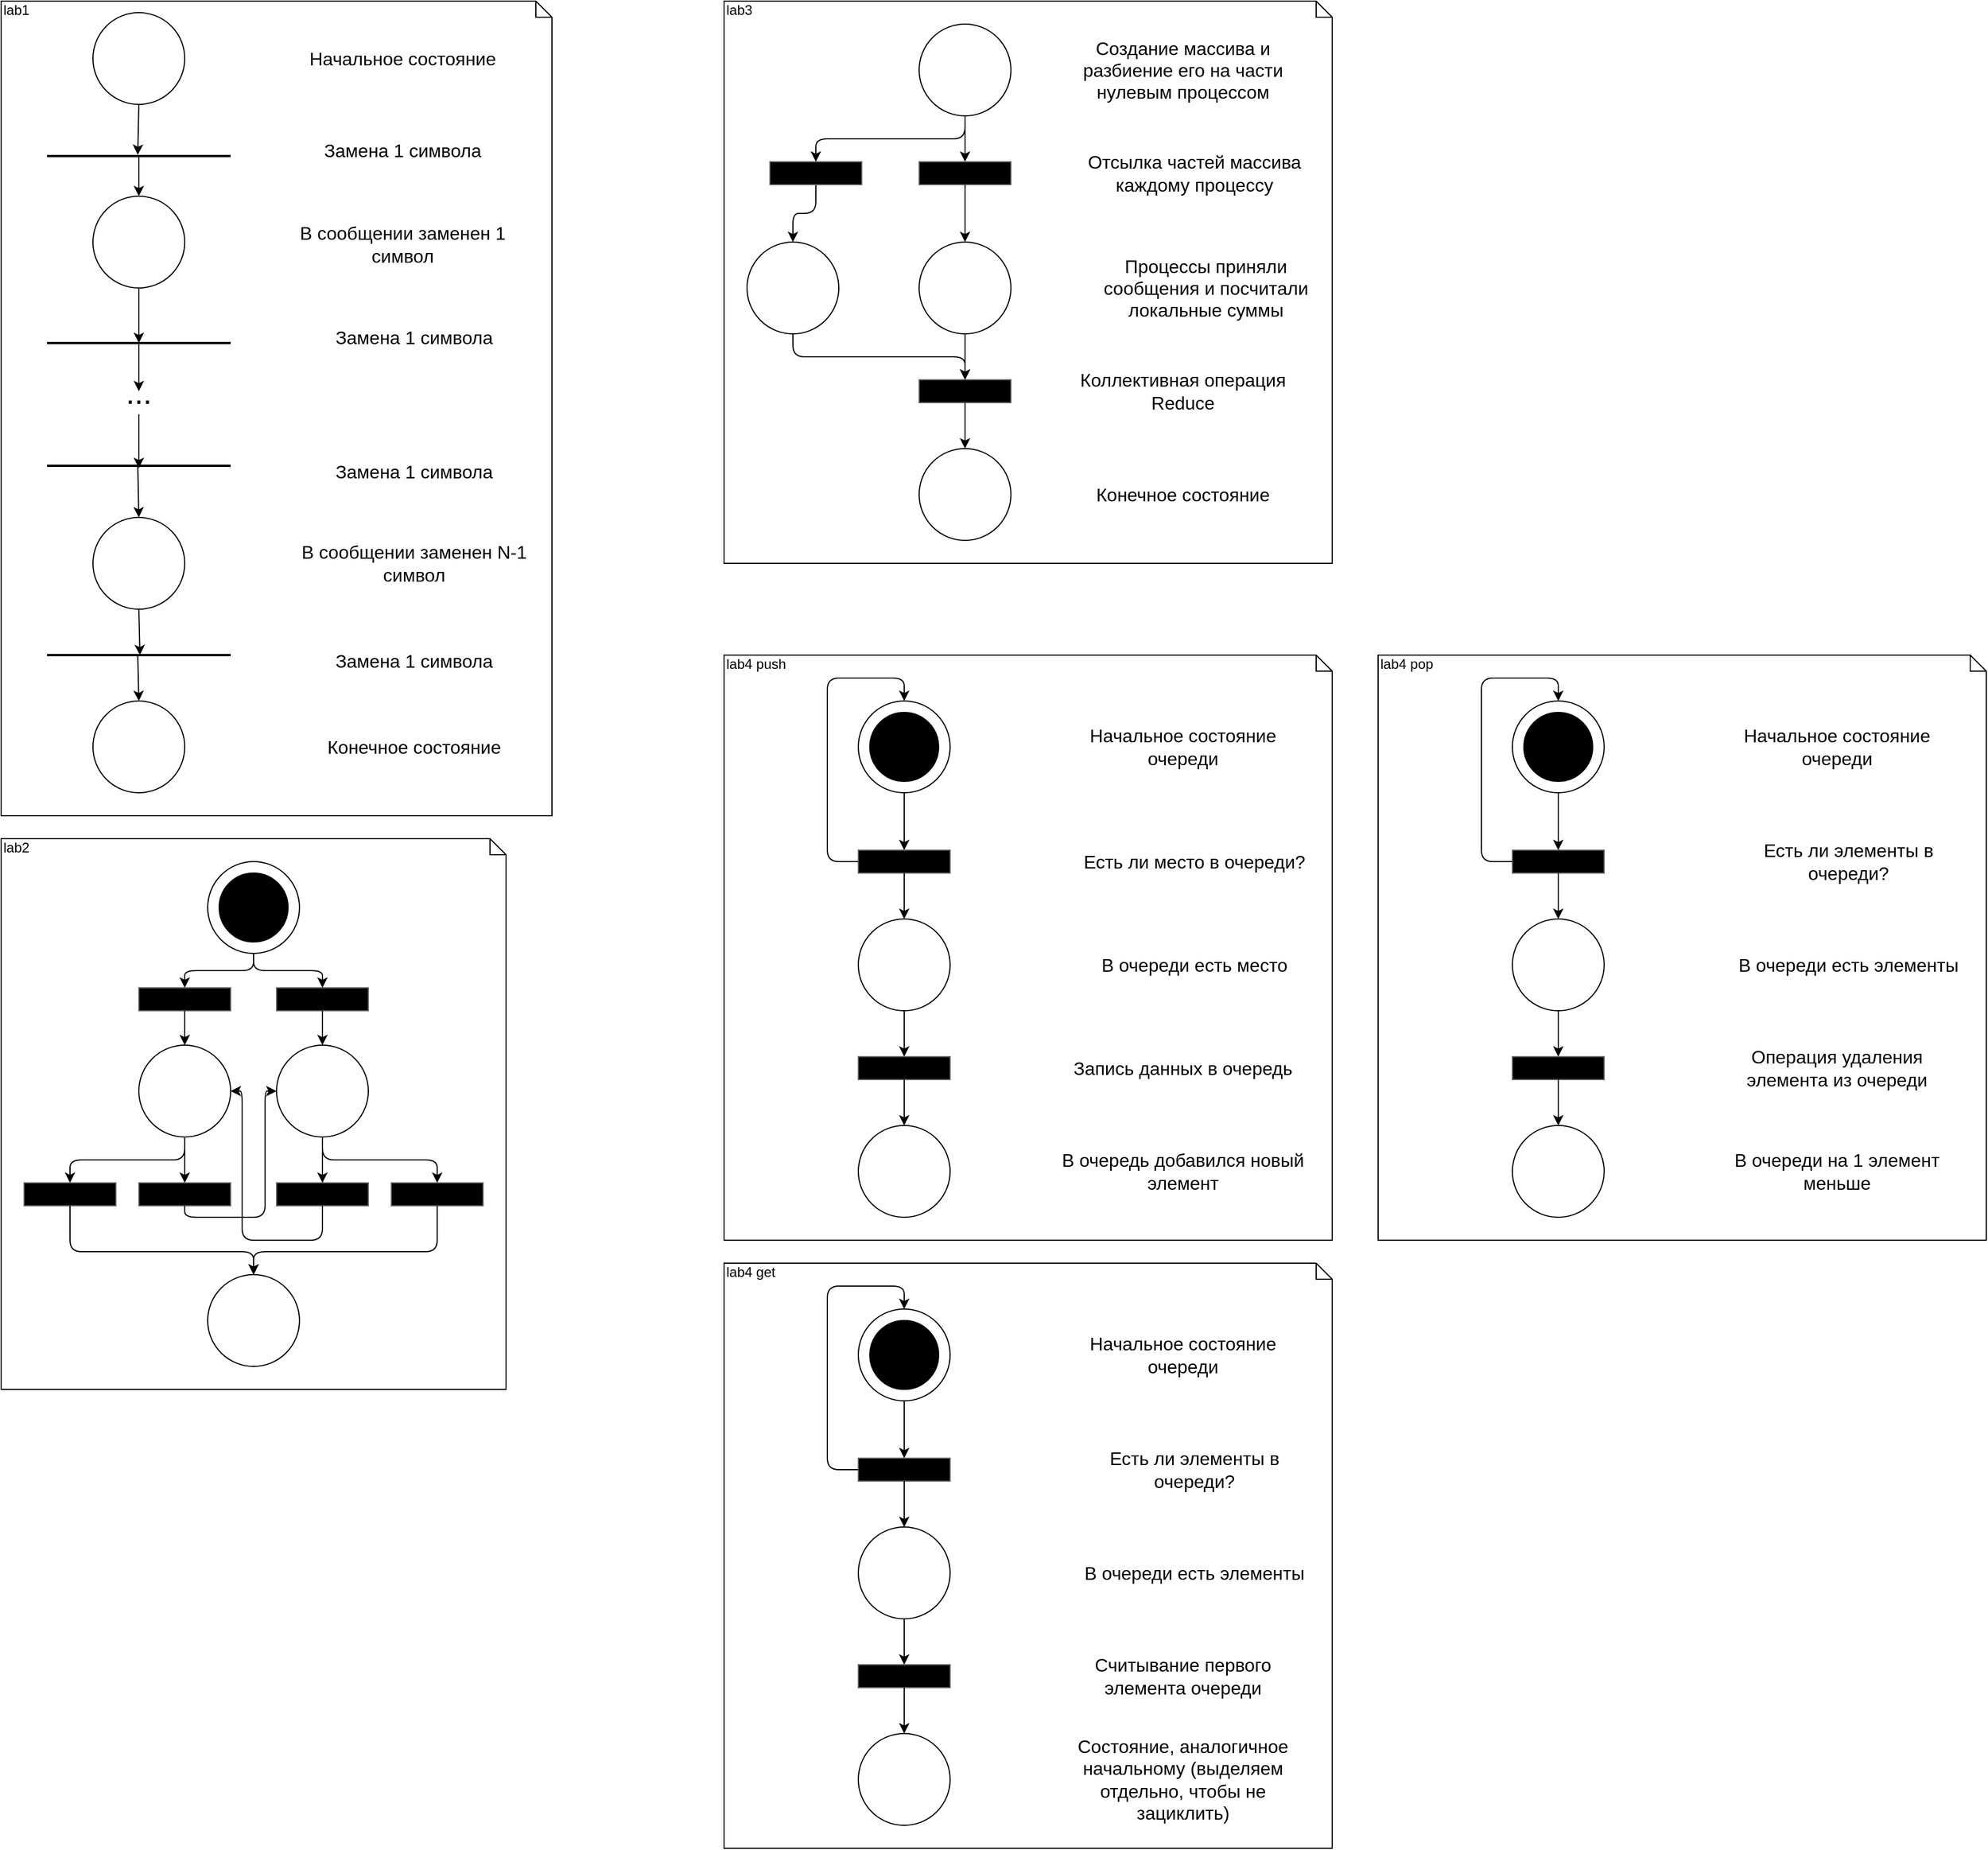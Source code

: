 <mxfile version="12.3.2" type="device" pages="1"><diagram id="6GpnvEEy-C2eloMwzxEv" name="Page-1"><mxGraphModel dx="946" dy="725" grid="1" gridSize="10" guides="1" tooltips="1" connect="1" arrows="1" fold="1" page="1" pageScale="1" pageWidth="827" pageHeight="1169" math="0" shadow="0"><root><mxCell id="0"/><mxCell id="1" parent="0"/><mxCell id="kXW_KmqoTyBfFxPTs8dJ-34" value="" style="group" parent="1" vertex="1" connectable="0"><mxGeometry x="40" y="30" width="480" height="710" as="geometry"/></mxCell><mxCell id="kXW_KmqoTyBfFxPTs8dJ-33" value="lab1" style="shape=note;whiteSpace=wrap;html=1;size=14;verticalAlign=top;align=left;spacingTop=-6;" parent="kXW_KmqoTyBfFxPTs8dJ-34" vertex="1"><mxGeometry width="480" height="710" as="geometry"/></mxCell><mxCell id="kXW_KmqoTyBfFxPTs8dJ-1" value="" style="ellipse;whiteSpace=wrap;html=1;aspect=fixed;" parent="kXW_KmqoTyBfFxPTs8dJ-34" vertex="1"><mxGeometry x="80" y="10" width="80" height="80" as="geometry"/></mxCell><mxCell id="kXW_KmqoTyBfFxPTs8dJ-2" value="" style="ellipse;whiteSpace=wrap;html=1;aspect=fixed;" parent="kXW_KmqoTyBfFxPTs8dJ-34" vertex="1"><mxGeometry x="80" y="170" width="80" height="80" as="geometry"/></mxCell><mxCell id="kXW_KmqoTyBfFxPTs8dJ-3" value="" style="ellipse;whiteSpace=wrap;html=1;aspect=fixed;" parent="kXW_KmqoTyBfFxPTs8dJ-34" vertex="1"><mxGeometry x="80" y="450" width="80" height="80" as="geometry"/></mxCell><mxCell id="kXW_KmqoTyBfFxPTs8dJ-4" value="" style="ellipse;whiteSpace=wrap;html=1;aspect=fixed;" parent="kXW_KmqoTyBfFxPTs8dJ-34" vertex="1"><mxGeometry x="80" y="610" width="80" height="80" as="geometry"/></mxCell><mxCell id="kXW_KmqoTyBfFxPTs8dJ-5" value="" style="line;strokeWidth=2;html=1;" parent="kXW_KmqoTyBfFxPTs8dJ-34" vertex="1"><mxGeometry x="40" y="293" width="160" height="10" as="geometry"/></mxCell><mxCell id="kXW_KmqoTyBfFxPTs8dJ-6" value="" style="line;strokeWidth=2;html=1;" parent="kXW_KmqoTyBfFxPTs8dJ-34" vertex="1"><mxGeometry x="40" y="130" width="160" height="10" as="geometry"/></mxCell><mxCell id="kXW_KmqoTyBfFxPTs8dJ-7" value="" style="line;strokeWidth=2;html=1;" parent="kXW_KmqoTyBfFxPTs8dJ-34" vertex="1"><mxGeometry x="40" y="400" width="160" height="10" as="geometry"/></mxCell><mxCell id="kXW_KmqoTyBfFxPTs8dJ-8" value="" style="line;strokeWidth=2;html=1;" parent="kXW_KmqoTyBfFxPTs8dJ-34" vertex="1"><mxGeometry x="40" y="565" width="160" height="10" as="geometry"/></mxCell><mxCell id="kXW_KmqoTyBfFxPTs8dJ-11" value="" style="endArrow=classic;html=1;entryX=0.494;entryY=0.4;entryDx=0;entryDy=0;entryPerimeter=0;exitX=0.5;exitY=1;exitDx=0;exitDy=0;" parent="kXW_KmqoTyBfFxPTs8dJ-34" source="kXW_KmqoTyBfFxPTs8dJ-1" target="kXW_KmqoTyBfFxPTs8dJ-6" edge="1"><mxGeometry width="50" height="50" relative="1" as="geometry"><mxPoint x="300" y="120" as="sourcePoint"/><mxPoint x="350" y="70" as="targetPoint"/></mxGeometry></mxCell><mxCell id="kXW_KmqoTyBfFxPTs8dJ-12" value="" style="endArrow=classic;html=1;entryX=0.5;entryY=0;entryDx=0;entryDy=0;" parent="kXW_KmqoTyBfFxPTs8dJ-34" target="kXW_KmqoTyBfFxPTs8dJ-2" edge="1"><mxGeometry width="50" height="50" relative="1" as="geometry"><mxPoint x="120" y="136" as="sourcePoint"/><mxPoint x="410" y="150" as="targetPoint"/></mxGeometry></mxCell><mxCell id="kXW_KmqoTyBfFxPTs8dJ-13" value="" style="endArrow=classic;html=1;exitX=0.5;exitY=1;exitDx=0;exitDy=0;" parent="kXW_KmqoTyBfFxPTs8dJ-34" source="kXW_KmqoTyBfFxPTs8dJ-2" edge="1"><mxGeometry width="50" height="50" relative="1" as="geometry"><mxPoint x="300" y="230" as="sourcePoint"/><mxPoint x="120" y="298" as="targetPoint"/></mxGeometry></mxCell><mxCell id="kXW_KmqoTyBfFxPTs8dJ-16" value="" style="endArrow=classic;html=1;exitX=0.5;exitY=0.5;exitDx=0;exitDy=0;exitPerimeter=0;" parent="kXW_KmqoTyBfFxPTs8dJ-34" source="kXW_KmqoTyBfFxPTs8dJ-5" edge="1"><mxGeometry width="50" height="50" relative="1" as="geometry"><mxPoint x="190" y="370" as="sourcePoint"/><mxPoint x="120" y="340" as="targetPoint"/></mxGeometry></mxCell><mxCell id="kXW_KmqoTyBfFxPTs8dJ-17" value="&lt;font style=&quot;font-size: 27px&quot;&gt;...&lt;/font&gt;" style="text;html=1;strokeColor=none;fillColor=none;align=center;verticalAlign=bottom;whiteSpace=wrap;rounded=0padding:5px&#10;;" parent="kXW_KmqoTyBfFxPTs8dJ-34" vertex="1"><mxGeometry x="100" y="340" width="40" height="20" as="geometry"/></mxCell><mxCell id="kXW_KmqoTyBfFxPTs8dJ-21" value="" style="endArrow=classic;html=1;exitX=0.5;exitY=1;exitDx=0;exitDy=0;entryX=0.5;entryY=0.7;entryDx=0;entryDy=0;entryPerimeter=0;" parent="kXW_KmqoTyBfFxPTs8dJ-34" source="kXW_KmqoTyBfFxPTs8dJ-17" target="kXW_KmqoTyBfFxPTs8dJ-7" edge="1"><mxGeometry width="50" height="50" relative="1" as="geometry"><mxPoint x="240" y="380" as="sourcePoint"/><mxPoint x="290" y="330" as="targetPoint"/></mxGeometry></mxCell><mxCell id="kXW_KmqoTyBfFxPTs8dJ-22" value="" style="endArrow=classic;html=1;exitX=0.494;exitY=0.4;exitDx=0;exitDy=0;exitPerimeter=0;entryX=0.5;entryY=0;entryDx=0;entryDy=0;" parent="kXW_KmqoTyBfFxPTs8dJ-34" source="kXW_KmqoTyBfFxPTs8dJ-7" target="kXW_KmqoTyBfFxPTs8dJ-3" edge="1"><mxGeometry width="50" height="50" relative="1" as="geometry"><mxPoint x="320" y="390" as="sourcePoint"/><mxPoint x="370" y="340" as="targetPoint"/></mxGeometry></mxCell><mxCell id="kXW_KmqoTyBfFxPTs8dJ-23" value="" style="endArrow=classic;html=1;exitX=0.5;exitY=1;exitDx=0;exitDy=0;entryX=0.506;entryY=0.5;entryDx=0;entryDy=0;entryPerimeter=0;" parent="kXW_KmqoTyBfFxPTs8dJ-34" source="kXW_KmqoTyBfFxPTs8dJ-3" target="kXW_KmqoTyBfFxPTs8dJ-8" edge="1"><mxGeometry width="50" height="50" relative="1" as="geometry"><mxPoint x="280" y="480" as="sourcePoint"/><mxPoint x="330" y="430" as="targetPoint"/></mxGeometry></mxCell><mxCell id="kXW_KmqoTyBfFxPTs8dJ-24" value="" style="endArrow=classic;html=1;exitX=0.494;exitY=0.5;exitDx=0;exitDy=0;exitPerimeter=0;entryX=0.5;entryY=0;entryDx=0;entryDy=0;" parent="kXW_KmqoTyBfFxPTs8dJ-34" source="kXW_KmqoTyBfFxPTs8dJ-8" target="kXW_KmqoTyBfFxPTs8dJ-4" edge="1"><mxGeometry width="50" height="50" relative="1" as="geometry"><mxPoint x="330" y="640" as="sourcePoint"/><mxPoint x="380" y="590" as="targetPoint"/></mxGeometry></mxCell><mxCell id="kXW_KmqoTyBfFxPTs8dJ-25" value="&lt;font style=&quot;font-size: 16px&quot;&gt;Начальное состояние&lt;/font&gt;" style="text;html=1;strokeColor=none;fillColor=none;align=center;verticalAlign=middle;whiteSpace=wrap;rounded=0;" parent="kXW_KmqoTyBfFxPTs8dJ-34" vertex="1"><mxGeometry x="240" y="30" width="220" height="40" as="geometry"/></mxCell><mxCell id="kXW_KmqoTyBfFxPTs8dJ-26" value="&lt;span style=&quot;font-size: 16px&quot;&gt;Замена 1 символа&lt;/span&gt;" style="text;html=1;strokeColor=none;fillColor=none;align=center;verticalAlign=middle;whiteSpace=wrap;rounded=0;" parent="kXW_KmqoTyBfFxPTs8dJ-34" vertex="1"><mxGeometry x="240" y="110" width="220" height="40" as="geometry"/></mxCell><mxCell id="kXW_KmqoTyBfFxPTs8dJ-27" value="&lt;span style=&quot;font-size: 16px&quot;&gt;В сообщении заменен 1 символ&lt;/span&gt;" style="text;html=1;strokeColor=none;fillColor=none;align=center;verticalAlign=middle;whiteSpace=wrap;rounded=0;" parent="kXW_KmqoTyBfFxPTs8dJ-34" vertex="1"><mxGeometry x="240" y="191.5" width="220" height="40" as="geometry"/></mxCell><mxCell id="kXW_KmqoTyBfFxPTs8dJ-28" value="&lt;span style=&quot;font-size: 16px&quot;&gt;Замена 1 символа&lt;/span&gt;" style="text;html=1;strokeColor=none;fillColor=none;align=center;verticalAlign=middle;whiteSpace=wrap;rounded=0;" parent="kXW_KmqoTyBfFxPTs8dJ-34" vertex="1"><mxGeometry x="250" y="273" width="220" height="40" as="geometry"/></mxCell><mxCell id="kXW_KmqoTyBfFxPTs8dJ-29" value="&lt;span style=&quot;font-size: 16px&quot;&gt;Замена 1 символа&lt;/span&gt;" style="text;html=1;strokeColor=none;fillColor=none;align=center;verticalAlign=middle;whiteSpace=wrap;rounded=0;" parent="kXW_KmqoTyBfFxPTs8dJ-34" vertex="1"><mxGeometry x="250" y="390" width="220" height="40" as="geometry"/></mxCell><mxCell id="kXW_KmqoTyBfFxPTs8dJ-30" value="&lt;span style=&quot;font-size: 16px&quot;&gt;В сообщении заменен N-1 символ&lt;/span&gt;" style="text;html=1;strokeColor=none;fillColor=none;align=center;verticalAlign=middle;whiteSpace=wrap;rounded=0;" parent="kXW_KmqoTyBfFxPTs8dJ-34" vertex="1"><mxGeometry x="250" y="470" width="220" height="40" as="geometry"/></mxCell><mxCell id="kXW_KmqoTyBfFxPTs8dJ-31" value="&lt;span style=&quot;font-size: 16px&quot;&gt;Замена 1 символа&lt;/span&gt;" style="text;html=1;strokeColor=none;fillColor=none;align=center;verticalAlign=middle;whiteSpace=wrap;rounded=0;" parent="kXW_KmqoTyBfFxPTs8dJ-34" vertex="1"><mxGeometry x="250" y="555" width="220" height="40" as="geometry"/></mxCell><mxCell id="kXW_KmqoTyBfFxPTs8dJ-32" value="&lt;font style=&quot;font-size: 16px&quot;&gt;Конечное состояние&lt;/font&gt;" style="text;html=1;strokeColor=none;fillColor=none;align=center;verticalAlign=middle;whiteSpace=wrap;rounded=0;" parent="kXW_KmqoTyBfFxPTs8dJ-34" vertex="1"><mxGeometry x="250" y="630" width="220" height="40" as="geometry"/></mxCell><mxCell id="kXW_KmqoTyBfFxPTs8dJ-122" value="" style="group" parent="1" vertex="1" connectable="0"><mxGeometry x="40" y="760" width="440" height="480" as="geometry"/></mxCell><mxCell id="kXW_KmqoTyBfFxPTs8dJ-121" value="lab2" style="shape=note;whiteSpace=wrap;html=1;size=14;verticalAlign=top;align=left;spacingTop=-6;" parent="kXW_KmqoTyBfFxPTs8dJ-122" vertex="1"><mxGeometry width="440" height="480" as="geometry"/></mxCell><mxCell id="kXW_KmqoTyBfFxPTs8dJ-90" value="" style="ellipse;whiteSpace=wrap;html=1;aspect=fixed;" parent="kXW_KmqoTyBfFxPTs8dJ-122" vertex="1"><mxGeometry x="180" y="20" width="80" height="80" as="geometry"/></mxCell><mxCell id="kXW_KmqoTyBfFxPTs8dJ-91" value="" style="ellipse;whiteSpace=wrap;html=1;aspect=fixed;" parent="kXW_KmqoTyBfFxPTs8dJ-122" vertex="1"><mxGeometry x="120" y="180" width="80" height="80" as="geometry"/></mxCell><mxCell id="kXW_KmqoTyBfFxPTs8dJ-92" value="" style="ellipse;whiteSpace=wrap;html=1;aspect=fixed;" parent="kXW_KmqoTyBfFxPTs8dJ-122" vertex="1"><mxGeometry x="240" y="180" width="80" height="80" as="geometry"/></mxCell><mxCell id="kXW_KmqoTyBfFxPTs8dJ-94" value="" style="rounded=0;whiteSpace=wrap;html=1;fillColor=#000000;strokeColor=#666666;fontColor=#333333;" parent="kXW_KmqoTyBfFxPTs8dJ-122" vertex="1"><mxGeometry x="120" y="130" width="80" height="20" as="geometry"/></mxCell><mxCell id="kXW_KmqoTyBfFxPTs8dJ-95" value="" style="rounded=0;whiteSpace=wrap;html=1;fillColor=#000000;strokeColor=#666666;fontColor=#333333;" parent="kXW_KmqoTyBfFxPTs8dJ-122" vertex="1"><mxGeometry x="240" y="130" width="80" height="20" as="geometry"/></mxCell><mxCell id="kXW_KmqoTyBfFxPTs8dJ-96" value="" style="rounded=0;whiteSpace=wrap;html=1;fillColor=#000000;strokeColor=#666666;fontColor=#333333;" parent="kXW_KmqoTyBfFxPTs8dJ-122" vertex="1"><mxGeometry x="240" y="300" width="80" height="20" as="geometry"/></mxCell><mxCell id="kXW_KmqoTyBfFxPTs8dJ-97" value="" style="rounded=0;whiteSpace=wrap;html=1;fillColor=#000000;strokeColor=#666666;fontColor=#333333;" parent="kXW_KmqoTyBfFxPTs8dJ-122" vertex="1"><mxGeometry x="340" y="300" width="80" height="20" as="geometry"/></mxCell><mxCell id="kXW_KmqoTyBfFxPTs8dJ-98" value="" style="rounded=0;whiteSpace=wrap;html=1;fillColor=#000000;strokeColor=#666666;fontColor=#333333;" parent="kXW_KmqoTyBfFxPTs8dJ-122" vertex="1"><mxGeometry x="120" y="300" width="80" height="20" as="geometry"/></mxCell><mxCell id="kXW_KmqoTyBfFxPTs8dJ-99" value="" style="rounded=0;whiteSpace=wrap;html=1;fillColor=#000000;strokeColor=#666666;fontColor=#333333;" parent="kXW_KmqoTyBfFxPTs8dJ-122" vertex="1"><mxGeometry x="20" y="300" width="80" height="20" as="geometry"/></mxCell><mxCell id="kXW_KmqoTyBfFxPTs8dJ-103" value="" style="edgeStyle=elbowEdgeStyle;elbow=vertical;endArrow=classic;html=1;exitX=0.5;exitY=1;exitDx=0;exitDy=0;entryX=0.5;entryY=0;entryDx=0;entryDy=0;" parent="kXW_KmqoTyBfFxPTs8dJ-122" source="kXW_KmqoTyBfFxPTs8dJ-90" target="kXW_KmqoTyBfFxPTs8dJ-94" edge="1"><mxGeometry width="50" height="50" relative="1" as="geometry"><mxPoint x="-60" y="160" as="sourcePoint"/><mxPoint x="-10" y="110" as="targetPoint"/></mxGeometry></mxCell><mxCell id="kXW_KmqoTyBfFxPTs8dJ-104" value="" style="edgeStyle=elbowEdgeStyle;elbow=vertical;endArrow=classic;html=1;exitX=0.5;exitY=1;exitDx=0;exitDy=0;entryX=0.5;entryY=0;entryDx=0;entryDy=0;" parent="kXW_KmqoTyBfFxPTs8dJ-122" source="kXW_KmqoTyBfFxPTs8dJ-90" target="kXW_KmqoTyBfFxPTs8dJ-95" edge="1"><mxGeometry width="50" height="50" relative="1" as="geometry"><mxPoint x="-30" y="130" as="sourcePoint"/><mxPoint x="20" y="80" as="targetPoint"/></mxGeometry></mxCell><mxCell id="kXW_KmqoTyBfFxPTs8dJ-105" value="" style="edgeStyle=elbowEdgeStyle;elbow=vertical;endArrow=classic;html=1;exitX=0.5;exitY=1;exitDx=0;exitDy=0;entryX=0.5;entryY=0;entryDx=0;entryDy=0;" parent="kXW_KmqoTyBfFxPTs8dJ-122" source="kXW_KmqoTyBfFxPTs8dJ-94" target="kXW_KmqoTyBfFxPTs8dJ-91" edge="1"><mxGeometry width="50" height="50" relative="1" as="geometry"><mxPoint x="-10" y="220" as="sourcePoint"/><mxPoint x="40" y="170" as="targetPoint"/></mxGeometry></mxCell><mxCell id="kXW_KmqoTyBfFxPTs8dJ-106" value="" style="edgeStyle=elbowEdgeStyle;elbow=vertical;endArrow=classic;html=1;exitX=0.5;exitY=1;exitDx=0;exitDy=0;entryX=0.5;entryY=0;entryDx=0;entryDy=0;" parent="kXW_KmqoTyBfFxPTs8dJ-122" source="kXW_KmqoTyBfFxPTs8dJ-95" target="kXW_KmqoTyBfFxPTs8dJ-92" edge="1"><mxGeometry width="50" height="50" relative="1" as="geometry"><mxPoint x="480" y="240" as="sourcePoint"/><mxPoint x="530" y="190" as="targetPoint"/></mxGeometry></mxCell><mxCell id="kXW_KmqoTyBfFxPTs8dJ-107" value="" style="edgeStyle=elbowEdgeStyle;elbow=vertical;endArrow=classic;html=1;exitX=0.5;exitY=1;exitDx=0;exitDy=0;entryX=0.5;entryY=0;entryDx=0;entryDy=0;" parent="kXW_KmqoTyBfFxPTs8dJ-122" source="kXW_KmqoTyBfFxPTs8dJ-91" target="kXW_KmqoTyBfFxPTs8dJ-99" edge="1"><mxGeometry width="50" height="50" relative="1" as="geometry"><mxPoint y="270" as="sourcePoint"/><mxPoint x="50" y="220" as="targetPoint"/></mxGeometry></mxCell><mxCell id="kXW_KmqoTyBfFxPTs8dJ-108" value="" style="edgeStyle=elbowEdgeStyle;elbow=horizontal;endArrow=classic;html=1;exitX=0.5;exitY=1;exitDx=0;exitDy=0;entryX=0.5;entryY=0;entryDx=0;entryDy=0;" parent="kXW_KmqoTyBfFxPTs8dJ-122" source="kXW_KmqoTyBfFxPTs8dJ-91" target="kXW_KmqoTyBfFxPTs8dJ-98" edge="1"><mxGeometry width="50" height="50" relative="1" as="geometry"><mxPoint x="-80" y="240" as="sourcePoint"/><mxPoint x="-30" y="190" as="targetPoint"/></mxGeometry></mxCell><mxCell id="kXW_KmqoTyBfFxPTs8dJ-110" value="" style="edgeStyle=elbowEdgeStyle;elbow=vertical;endArrow=classic;html=1;exitX=0.5;exitY=1;exitDx=0;exitDy=0;entryX=0.5;entryY=0;entryDx=0;entryDy=0;" parent="kXW_KmqoTyBfFxPTs8dJ-122" source="kXW_KmqoTyBfFxPTs8dJ-92" target="kXW_KmqoTyBfFxPTs8dJ-97" edge="1"><mxGeometry width="50" height="50" relative="1" as="geometry"><mxPoint x="370" y="220" as="sourcePoint"/><mxPoint x="420" y="170" as="targetPoint"/></mxGeometry></mxCell><mxCell id="kXW_KmqoTyBfFxPTs8dJ-111" value="" style="edgeStyle=elbowEdgeStyle;elbow=vertical;endArrow=classic;html=1;exitX=0.5;exitY=1;exitDx=0;exitDy=0;entryX=0.5;entryY=0;entryDx=0;entryDy=0;" parent="kXW_KmqoTyBfFxPTs8dJ-122" source="kXW_KmqoTyBfFxPTs8dJ-92" target="kXW_KmqoTyBfFxPTs8dJ-96" edge="1"><mxGeometry width="50" height="50" relative="1" as="geometry"><mxPoint x="350" y="230" as="sourcePoint"/><mxPoint x="400" y="180" as="targetPoint"/></mxGeometry></mxCell><mxCell id="kXW_KmqoTyBfFxPTs8dJ-113" value="" style="edgeStyle=segmentEdgeStyle;endArrow=classic;html=1;exitX=0.5;exitY=1;exitDx=0;exitDy=0;entryX=1;entryY=0.5;entryDx=0;entryDy=0;" parent="kXW_KmqoTyBfFxPTs8dJ-122" source="kXW_KmqoTyBfFxPTs8dJ-96" target="kXW_KmqoTyBfFxPTs8dJ-91" edge="1"><mxGeometry width="50" height="50" relative="1" as="geometry"><mxPoint x="190" y="420" as="sourcePoint"/><mxPoint x="240" y="370" as="targetPoint"/><Array as="points"><mxPoint x="280" y="350"/><mxPoint x="210" y="350"/><mxPoint x="210" y="220"/></Array></mxGeometry></mxCell><mxCell id="kXW_KmqoTyBfFxPTs8dJ-114" value="" style="edgeStyle=segmentEdgeStyle;endArrow=classic;html=1;entryX=0;entryY=0.5;entryDx=0;entryDy=0;exitX=0.5;exitY=1;exitDx=0;exitDy=0;" parent="kXW_KmqoTyBfFxPTs8dJ-122" source="kXW_KmqoTyBfFxPTs8dJ-98" target="kXW_KmqoTyBfFxPTs8dJ-92" edge="1"><mxGeometry width="50" height="50" relative="1" as="geometry"><mxPoint x="130" y="400" as="sourcePoint"/><mxPoint x="180" y="350" as="targetPoint"/><Array as="points"><mxPoint x="160" y="330"/><mxPoint x="230" y="330"/><mxPoint x="230" y="220"/></Array></mxGeometry></mxCell><mxCell id="kXW_KmqoTyBfFxPTs8dJ-117" value="" style="ellipse;whiteSpace=wrap;html=1;aspect=fixed;" parent="kXW_KmqoTyBfFxPTs8dJ-122" vertex="1"><mxGeometry x="180" y="380" width="80" height="80" as="geometry"/></mxCell><mxCell id="kXW_KmqoTyBfFxPTs8dJ-118" value="" style="edgeStyle=elbowEdgeStyle;elbow=vertical;endArrow=classic;html=1;exitX=0.5;exitY=1;exitDx=0;exitDy=0;entryX=0.5;entryY=0;entryDx=0;entryDy=0;" parent="kXW_KmqoTyBfFxPTs8dJ-122" source="kXW_KmqoTyBfFxPTs8dJ-97" target="kXW_KmqoTyBfFxPTs8dJ-117" edge="1"><mxGeometry width="50" height="50" relative="1" as="geometry"><mxPoint x="340" y="430" as="sourcePoint"/><mxPoint x="390" y="380" as="targetPoint"/><Array as="points"><mxPoint x="290" y="360"/></Array></mxGeometry></mxCell><mxCell id="kXW_KmqoTyBfFxPTs8dJ-119" value="" style="edgeStyle=elbowEdgeStyle;elbow=vertical;endArrow=classic;html=1;exitX=0.5;exitY=1;exitDx=0;exitDy=0;entryX=0.5;entryY=0;entryDx=0;entryDy=0;" parent="kXW_KmqoTyBfFxPTs8dJ-122" source="kXW_KmqoTyBfFxPTs8dJ-99" target="kXW_KmqoTyBfFxPTs8dJ-117" edge="1"><mxGeometry width="50" height="50" relative="1" as="geometry"><mxPoint x="30" y="420" as="sourcePoint"/><mxPoint x="80" y="370" as="targetPoint"/><Array as="points"><mxPoint x="140" y="360"/></Array></mxGeometry></mxCell><mxCell id="kXW_KmqoTyBfFxPTs8dJ-120" value="" style="ellipse;whiteSpace=wrap;html=1;aspect=fixed;fillColor=#000000;" parent="kXW_KmqoTyBfFxPTs8dJ-122" vertex="1"><mxGeometry x="190" y="30" width="60" height="60" as="geometry"/></mxCell><mxCell id="kXW_KmqoTyBfFxPTs8dJ-172" value="" style="group" parent="1" vertex="1" connectable="0"><mxGeometry x="670" y="30" width="530" height="490" as="geometry"/></mxCell><mxCell id="kXW_KmqoTyBfFxPTs8dJ-168" value="" style="group" parent="kXW_KmqoTyBfFxPTs8dJ-172" vertex="1" connectable="0"><mxGeometry width="530" height="490" as="geometry"/></mxCell><mxCell id="kXW_KmqoTyBfFxPTs8dJ-167" value="lab3" style="shape=note;whiteSpace=wrap;html=1;size=14;verticalAlign=top;align=left;spacingTop=-6;" parent="kXW_KmqoTyBfFxPTs8dJ-168" vertex="1"><mxGeometry width="530" height="490" as="geometry"/></mxCell><mxCell id="kXW_KmqoTyBfFxPTs8dJ-123" value="" style="ellipse;whiteSpace=wrap;html=1;aspect=fixed;" parent="kXW_KmqoTyBfFxPTs8dJ-168" vertex="1"><mxGeometry x="170" y="20" width="80" height="80" as="geometry"/></mxCell><mxCell id="kXW_KmqoTyBfFxPTs8dJ-149" value="" style="rounded=0;whiteSpace=wrap;html=1;fillColor=#000000;strokeColor=#666666;fontColor=#333333;" parent="kXW_KmqoTyBfFxPTs8dJ-168" vertex="1"><mxGeometry x="170" y="140" width="80" height="20" as="geometry"/></mxCell><mxCell id="kXW_KmqoTyBfFxPTs8dJ-150" value="" style="ellipse;whiteSpace=wrap;html=1;aspect=fixed;" parent="kXW_KmqoTyBfFxPTs8dJ-168" vertex="1"><mxGeometry x="20" y="210" width="80" height="80" as="geometry"/></mxCell><mxCell id="kXW_KmqoTyBfFxPTs8dJ-151" value="" style="ellipse;whiteSpace=wrap;html=1;aspect=fixed;" parent="kXW_KmqoTyBfFxPTs8dJ-168" vertex="1"><mxGeometry x="170" y="210" width="80" height="80" as="geometry"/></mxCell><mxCell id="kXW_KmqoTyBfFxPTs8dJ-153" value="" style="rounded=0;whiteSpace=wrap;html=1;fillColor=#000000;strokeColor=#666666;fontColor=#333333;" parent="kXW_KmqoTyBfFxPTs8dJ-168" vertex="1"><mxGeometry x="170" y="330" width="80" height="20" as="geometry"/></mxCell><mxCell id="kXW_KmqoTyBfFxPTs8dJ-154" value="" style="ellipse;whiteSpace=wrap;html=1;aspect=fixed;" parent="kXW_KmqoTyBfFxPTs8dJ-168" vertex="1"><mxGeometry x="170" y="390" width="80" height="80" as="geometry"/></mxCell><mxCell id="kXW_KmqoTyBfFxPTs8dJ-156" value="" style="edgeStyle=elbowEdgeStyle;elbow=vertical;endArrow=classic;html=1;entryX=0.5;entryY=0;entryDx=0;entryDy=0;exitX=0.5;exitY=1;exitDx=0;exitDy=0;" parent="kXW_KmqoTyBfFxPTs8dJ-168" source="kXW_KmqoTyBfFxPTs8dJ-123" target="kXW_KmqoTyBfFxPTs8dJ-149" edge="1"><mxGeometry width="50" height="50" relative="1" as="geometry"><mxPoint x="70" y="160" as="sourcePoint"/><mxPoint x="120" y="110" as="targetPoint"/></mxGeometry></mxCell><mxCell id="kXW_KmqoTyBfFxPTs8dJ-157" value="" style="edgeStyle=elbowEdgeStyle;elbow=vertical;endArrow=classic;html=1;exitX=0.5;exitY=1;exitDx=0;exitDy=0;entryX=0.5;entryY=0;entryDx=0;entryDy=0;" parent="kXW_KmqoTyBfFxPTs8dJ-168" source="kXW_KmqoTyBfFxPTs8dJ-149" target="kXW_KmqoTyBfFxPTs8dJ-151" edge="1"><mxGeometry width="50" height="50" relative="1" as="geometry"><mxPoint x="30" y="190" as="sourcePoint"/><mxPoint x="80" y="140" as="targetPoint"/></mxGeometry></mxCell><mxCell id="kXW_KmqoTyBfFxPTs8dJ-158" value="" style="edgeStyle=elbowEdgeStyle;elbow=vertical;endArrow=classic;html=1;exitX=0.5;exitY=1;exitDx=0;exitDy=0;entryX=0.5;entryY=0;entryDx=0;entryDy=0;" parent="kXW_KmqoTyBfFxPTs8dJ-168" source="kXW_KmqoTyBfFxPTs8dJ-169" target="kXW_KmqoTyBfFxPTs8dJ-150" edge="1"><mxGeometry width="50" height="50" relative="1" as="geometry"><mxPoint x="-10" y="180" as="sourcePoint"/><mxPoint x="40" y="130" as="targetPoint"/></mxGeometry></mxCell><mxCell id="kXW_KmqoTyBfFxPTs8dJ-159" value="" style="edgeStyle=elbowEdgeStyle;elbow=vertical;endArrow=classic;html=1;entryX=0.5;entryY=0;entryDx=0;entryDy=0;exitX=0.5;exitY=1;exitDx=0;exitDy=0;" parent="kXW_KmqoTyBfFxPTs8dJ-168" source="kXW_KmqoTyBfFxPTs8dJ-150" target="kXW_KmqoTyBfFxPTs8dJ-153" edge="1"><mxGeometry width="50" height="50" relative="1" as="geometry"><mxPoint x="20" y="370" as="sourcePoint"/><mxPoint x="70" y="320" as="targetPoint"/></mxGeometry></mxCell><mxCell id="kXW_KmqoTyBfFxPTs8dJ-160" value="" style="edgeStyle=elbowEdgeStyle;elbow=vertical;endArrow=classic;html=1;exitX=0.5;exitY=1;exitDx=0;exitDy=0;entryX=0.5;entryY=0;entryDx=0;entryDy=0;" parent="kXW_KmqoTyBfFxPTs8dJ-168" source="kXW_KmqoTyBfFxPTs8dJ-151" target="kXW_KmqoTyBfFxPTs8dJ-153" edge="1"><mxGeometry width="50" height="50" relative="1" as="geometry"><mxPoint x="80" y="410" as="sourcePoint"/><mxPoint x="130" y="360" as="targetPoint"/></mxGeometry></mxCell><mxCell id="kXW_KmqoTyBfFxPTs8dJ-161" value="" style="edgeStyle=elbowEdgeStyle;elbow=vertical;endArrow=classic;html=1;exitX=0.5;exitY=1;exitDx=0;exitDy=0;entryX=0.5;entryY=0;entryDx=0;entryDy=0;" parent="kXW_KmqoTyBfFxPTs8dJ-168" source="kXW_KmqoTyBfFxPTs8dJ-153" target="kXW_KmqoTyBfFxPTs8dJ-154" edge="1"><mxGeometry width="50" height="50" relative="1" as="geometry"><mxPoint y="450" as="sourcePoint"/><mxPoint x="50" y="400" as="targetPoint"/></mxGeometry></mxCell><mxCell id="kXW_KmqoTyBfFxPTs8dJ-162" value="&lt;span style=&quot;font-size: 16px&quot;&gt;Создание массива и разбиение его на части н&lt;/span&gt;&lt;span style=&quot;font-size: 16px&quot;&gt;улевым процессом&lt;/span&gt;" style="text;html=1;strokeColor=none;fillColor=none;align=center;verticalAlign=middle;whiteSpace=wrap;rounded=0;" parent="kXW_KmqoTyBfFxPTs8dJ-168" vertex="1"><mxGeometry x="290" y="40" width="220" height="40" as="geometry"/></mxCell><mxCell id="kXW_KmqoTyBfFxPTs8dJ-163" value="&lt;font style=&quot;font-size: 16px&quot;&gt;Конечное состояние&lt;/font&gt;" style="text;html=1;strokeColor=none;fillColor=none;align=center;verticalAlign=middle;whiteSpace=wrap;rounded=0;" parent="kXW_KmqoTyBfFxPTs8dJ-168" vertex="1"><mxGeometry x="290" y="410" width="220" height="40" as="geometry"/></mxCell><mxCell id="kXW_KmqoTyBfFxPTs8dJ-164" value="&lt;span style=&quot;font-size: 16px&quot;&gt;Коллективная операция Reduce&lt;/span&gt;" style="text;html=1;strokeColor=none;fillColor=none;align=center;verticalAlign=middle;whiteSpace=wrap;rounded=0;" parent="kXW_KmqoTyBfFxPTs8dJ-168" vertex="1"><mxGeometry x="290" y="320" width="220" height="40" as="geometry"/></mxCell><mxCell id="kXW_KmqoTyBfFxPTs8dJ-165" value="&lt;span style=&quot;font-size: 16px&quot;&gt;Отсылка частей массива каждому процессу&lt;/span&gt;" style="text;html=1;strokeColor=none;fillColor=none;align=center;verticalAlign=middle;whiteSpace=wrap;rounded=0;" parent="kXW_KmqoTyBfFxPTs8dJ-168" vertex="1"><mxGeometry x="300" y="130" width="220" height="40" as="geometry"/></mxCell><mxCell id="kXW_KmqoTyBfFxPTs8dJ-166" value="&lt;span style=&quot;font-size: 16px&quot;&gt;Процессы приняли сообщения и посчитали локальные суммы&lt;/span&gt;" style="text;html=1;strokeColor=none;fillColor=none;align=center;verticalAlign=middle;whiteSpace=wrap;rounded=0;" parent="kXW_KmqoTyBfFxPTs8dJ-168" vertex="1"><mxGeometry x="310" y="230" width="220" height="40" as="geometry"/></mxCell><mxCell id="kXW_KmqoTyBfFxPTs8dJ-169" value="" style="rounded=0;whiteSpace=wrap;html=1;fillColor=#000000;strokeColor=#666666;fontColor=#333333;" parent="kXW_KmqoTyBfFxPTs8dJ-168" vertex="1"><mxGeometry x="40" y="140" width="80" height="20" as="geometry"/></mxCell><mxCell id="kXW_KmqoTyBfFxPTs8dJ-170" value="" style="edgeStyle=elbowEdgeStyle;elbow=vertical;endArrow=classic;html=1;entryX=0.5;entryY=0;entryDx=0;entryDy=0;exitX=0.5;exitY=1;exitDx=0;exitDy=0;" parent="kXW_KmqoTyBfFxPTs8dJ-168" source="kXW_KmqoTyBfFxPTs8dJ-123" target="kXW_KmqoTyBfFxPTs8dJ-169" edge="1"><mxGeometry width="50" height="50" relative="1" as="geometry"><mxPoint x="50" y="120" as="sourcePoint"/><mxPoint x="100" y="70" as="targetPoint"/></mxGeometry></mxCell><mxCell id="uYkBRXjKbfQdLF1ZTW4I-20" value="" style="group" vertex="1" connectable="0" parent="1"><mxGeometry x="670" y="600" width="530" height="510" as="geometry"/></mxCell><mxCell id="uYkBRXjKbfQdLF1ZTW4I-19" value="lab4 push" style="shape=note;whiteSpace=wrap;html=1;size=14;verticalAlign=top;align=left;spacingTop=-6;" vertex="1" parent="uYkBRXjKbfQdLF1ZTW4I-20"><mxGeometry width="530" height="510" as="geometry"/></mxCell><mxCell id="uYkBRXjKbfQdLF1ZTW4I-1" value="" style="ellipse;whiteSpace=wrap;html=1;aspect=fixed;" vertex="1" parent="uYkBRXjKbfQdLF1ZTW4I-20"><mxGeometry x="117" y="40" width="80" height="80" as="geometry"/></mxCell><mxCell id="uYkBRXjKbfQdLF1ZTW4I-2" value="" style="rounded=0;whiteSpace=wrap;html=1;fillColor=#000000;strokeColor=#666666;fontColor=#333333;" vertex="1" parent="uYkBRXjKbfQdLF1ZTW4I-20"><mxGeometry x="117" y="170" width="80" height="20" as="geometry"/></mxCell><mxCell id="uYkBRXjKbfQdLF1ZTW4I-4" value="" style="edgeStyle=elbowEdgeStyle;elbow=vertical;endArrow=classic;html=1;exitX=0.5;exitY=1;exitDx=0;exitDy=0;entryX=0.5;entryY=0;entryDx=0;entryDy=0;" edge="1" parent="uYkBRXjKbfQdLF1ZTW4I-20" source="uYkBRXjKbfQdLF1ZTW4I-1" target="uYkBRXjKbfQdLF1ZTW4I-2"><mxGeometry width="50" height="50" relative="1" as="geometry"><mxPoint x="320" y="210" as="sourcePoint"/><mxPoint x="370" y="160" as="targetPoint"/></mxGeometry></mxCell><mxCell id="uYkBRXjKbfQdLF1ZTW4I-5" value="" style="edgeStyle=segmentEdgeStyle;endArrow=classic;html=1;exitX=0;exitY=0.5;exitDx=0;exitDy=0;entryX=0.5;entryY=0;entryDx=0;entryDy=0;" edge="1" parent="uYkBRXjKbfQdLF1ZTW4I-20" source="uYkBRXjKbfQdLF1ZTW4I-2" target="uYkBRXjKbfQdLF1ZTW4I-1"><mxGeometry width="50" height="50" relative="1" as="geometry"><mxPoint x="40" y="200" as="sourcePoint"/><mxPoint x="90" y="150" as="targetPoint"/><Array as="points"><mxPoint x="90" y="180"/><mxPoint x="90" y="20"/><mxPoint x="157" y="20"/></Array></mxGeometry></mxCell><mxCell id="uYkBRXjKbfQdLF1ZTW4I-6" value="" style="ellipse;whiteSpace=wrap;html=1;aspect=fixed;" vertex="1" parent="uYkBRXjKbfQdLF1ZTW4I-20"><mxGeometry x="117" y="230" width="80" height="80" as="geometry"/></mxCell><mxCell id="uYkBRXjKbfQdLF1ZTW4I-7" value="" style="rounded=0;whiteSpace=wrap;html=1;fillColor=#000000;strokeColor=#666666;fontColor=#333333;" vertex="1" parent="uYkBRXjKbfQdLF1ZTW4I-20"><mxGeometry x="117" y="350" width="80" height="20" as="geometry"/></mxCell><mxCell id="uYkBRXjKbfQdLF1ZTW4I-8" value="" style="ellipse;whiteSpace=wrap;html=1;aspect=fixed;" vertex="1" parent="uYkBRXjKbfQdLF1ZTW4I-20"><mxGeometry x="117" y="410" width="80" height="80" as="geometry"/></mxCell><mxCell id="uYkBRXjKbfQdLF1ZTW4I-9" value="" style="endArrow=classic;html=1;exitX=0.5;exitY=1;exitDx=0;exitDy=0;entryX=0.5;entryY=0;entryDx=0;entryDy=0;" edge="1" parent="uYkBRXjKbfQdLF1ZTW4I-20" source="uYkBRXjKbfQdLF1ZTW4I-2" target="uYkBRXjKbfQdLF1ZTW4I-6"><mxGeometry width="50" height="50" relative="1" as="geometry"><mxPoint x="-30" y="270" as="sourcePoint"/><mxPoint x="20" y="220" as="targetPoint"/></mxGeometry></mxCell><mxCell id="uYkBRXjKbfQdLF1ZTW4I-10" value="" style="endArrow=classic;html=1;exitX=0.5;exitY=1;exitDx=0;exitDy=0;entryX=0.5;entryY=0;entryDx=0;entryDy=0;" edge="1" parent="uYkBRXjKbfQdLF1ZTW4I-20" source="uYkBRXjKbfQdLF1ZTW4I-6" target="uYkBRXjKbfQdLF1ZTW4I-7"><mxGeometry width="50" height="50" relative="1" as="geometry"><mxPoint x="10" y="330" as="sourcePoint"/><mxPoint x="60" y="280" as="targetPoint"/></mxGeometry></mxCell><mxCell id="uYkBRXjKbfQdLF1ZTW4I-11" value="" style="endArrow=classic;html=1;exitX=0.5;exitY=1;exitDx=0;exitDy=0;entryX=0.5;entryY=0;entryDx=0;entryDy=0;" edge="1" parent="uYkBRXjKbfQdLF1ZTW4I-20" source="uYkBRXjKbfQdLF1ZTW4I-7" target="uYkBRXjKbfQdLF1ZTW4I-8"><mxGeometry width="50" height="50" relative="1" as="geometry"><mxPoint x="-30" y="450" as="sourcePoint"/><mxPoint x="20" y="400" as="targetPoint"/></mxGeometry></mxCell><mxCell id="uYkBRXjKbfQdLF1ZTW4I-13" value="&lt;span style=&quot;font-size: 16px&quot;&gt;В очередь добавился новый элемент&lt;/span&gt;" style="text;html=1;strokeColor=none;fillColor=none;align=center;verticalAlign=middle;whiteSpace=wrap;rounded=0;" vertex="1" parent="uYkBRXjKbfQdLF1ZTW4I-20"><mxGeometry x="290" y="430" width="220" height="40" as="geometry"/></mxCell><mxCell id="uYkBRXjKbfQdLF1ZTW4I-14" value="&lt;span style=&quot;font-size: 16px&quot;&gt;В очереди есть место&lt;/span&gt;" style="text;html=1;strokeColor=none;fillColor=none;align=center;verticalAlign=middle;whiteSpace=wrap;rounded=0;" vertex="1" parent="uYkBRXjKbfQdLF1ZTW4I-20"><mxGeometry x="300" y="250" width="220" height="40" as="geometry"/></mxCell><mxCell id="uYkBRXjKbfQdLF1ZTW4I-15" value="&lt;span style=&quot;font-size: 16px&quot;&gt;Начальное состояние очереди&lt;/span&gt;" style="text;html=1;strokeColor=none;fillColor=none;align=center;verticalAlign=middle;whiteSpace=wrap;rounded=0;" vertex="1" parent="uYkBRXjKbfQdLF1ZTW4I-20"><mxGeometry x="290" y="60" width="220" height="40" as="geometry"/></mxCell><mxCell id="uYkBRXjKbfQdLF1ZTW4I-16" value="" style="ellipse;whiteSpace=wrap;html=1;aspect=fixed;fillColor=#000000;" vertex="1" parent="uYkBRXjKbfQdLF1ZTW4I-20"><mxGeometry x="127" y="50" width="60" height="60" as="geometry"/></mxCell><mxCell id="uYkBRXjKbfQdLF1ZTW4I-17" value="&lt;span style=&quot;font-size: 16px&quot;&gt;Есть ли место в очереди?&lt;/span&gt;" style="text;html=1;strokeColor=none;fillColor=none;align=center;verticalAlign=middle;whiteSpace=wrap;rounded=0;" vertex="1" parent="uYkBRXjKbfQdLF1ZTW4I-20"><mxGeometry x="300" y="160" width="220" height="40" as="geometry"/></mxCell><mxCell id="uYkBRXjKbfQdLF1ZTW4I-18" value="&lt;span style=&quot;font-size: 16px&quot;&gt;Запись данных в очередь&lt;/span&gt;" style="text;html=1;strokeColor=none;fillColor=none;align=center;verticalAlign=middle;whiteSpace=wrap;rounded=0;" vertex="1" parent="uYkBRXjKbfQdLF1ZTW4I-20"><mxGeometry x="290" y="340" width="220" height="40" as="geometry"/></mxCell><mxCell id="uYkBRXjKbfQdLF1ZTW4I-39" value="" style="group" vertex="1" connectable="0" parent="1"><mxGeometry x="1240" y="600" width="530" height="510" as="geometry"/></mxCell><mxCell id="uYkBRXjKbfQdLF1ZTW4I-21" value="" style="group" vertex="1" connectable="0" parent="uYkBRXjKbfQdLF1ZTW4I-39"><mxGeometry width="530" height="510" as="geometry"/></mxCell><mxCell id="uYkBRXjKbfQdLF1ZTW4I-22" value="lab4 pop" style="shape=note;whiteSpace=wrap;html=1;size=14;verticalAlign=top;align=left;spacingTop=-6;" vertex="1" parent="uYkBRXjKbfQdLF1ZTW4I-21"><mxGeometry width="530" height="510" as="geometry"/></mxCell><mxCell id="uYkBRXjKbfQdLF1ZTW4I-23" value="" style="ellipse;whiteSpace=wrap;html=1;aspect=fixed;" vertex="1" parent="uYkBRXjKbfQdLF1ZTW4I-21"><mxGeometry x="117" y="40" width="80" height="80" as="geometry"/></mxCell><mxCell id="uYkBRXjKbfQdLF1ZTW4I-24" value="" style="rounded=0;whiteSpace=wrap;html=1;fillColor=#000000;strokeColor=#666666;fontColor=#333333;" vertex="1" parent="uYkBRXjKbfQdLF1ZTW4I-21"><mxGeometry x="117" y="170" width="80" height="20" as="geometry"/></mxCell><mxCell id="uYkBRXjKbfQdLF1ZTW4I-25" value="" style="edgeStyle=elbowEdgeStyle;elbow=vertical;endArrow=classic;html=1;exitX=0.5;exitY=1;exitDx=0;exitDy=0;entryX=0.5;entryY=0;entryDx=0;entryDy=0;" edge="1" parent="uYkBRXjKbfQdLF1ZTW4I-21" source="uYkBRXjKbfQdLF1ZTW4I-23" target="uYkBRXjKbfQdLF1ZTW4I-24"><mxGeometry width="50" height="50" relative="1" as="geometry"><mxPoint x="320" y="210" as="sourcePoint"/><mxPoint x="370" y="160" as="targetPoint"/></mxGeometry></mxCell><mxCell id="uYkBRXjKbfQdLF1ZTW4I-26" value="" style="edgeStyle=segmentEdgeStyle;endArrow=classic;html=1;exitX=0;exitY=0.5;exitDx=0;exitDy=0;entryX=0.5;entryY=0;entryDx=0;entryDy=0;" edge="1" parent="uYkBRXjKbfQdLF1ZTW4I-21" source="uYkBRXjKbfQdLF1ZTW4I-24" target="uYkBRXjKbfQdLF1ZTW4I-23"><mxGeometry width="50" height="50" relative="1" as="geometry"><mxPoint x="40" y="200" as="sourcePoint"/><mxPoint x="90" y="150" as="targetPoint"/><Array as="points"><mxPoint x="90" y="180"/><mxPoint x="90" y="20"/><mxPoint x="157" y="20"/></Array></mxGeometry></mxCell><mxCell id="uYkBRXjKbfQdLF1ZTW4I-27" value="" style="ellipse;whiteSpace=wrap;html=1;aspect=fixed;" vertex="1" parent="uYkBRXjKbfQdLF1ZTW4I-21"><mxGeometry x="117" y="230" width="80" height="80" as="geometry"/></mxCell><mxCell id="uYkBRXjKbfQdLF1ZTW4I-28" value="" style="rounded=0;whiteSpace=wrap;html=1;fillColor=#000000;strokeColor=#666666;fontColor=#333333;" vertex="1" parent="uYkBRXjKbfQdLF1ZTW4I-21"><mxGeometry x="117" y="350" width="80" height="20" as="geometry"/></mxCell><mxCell id="uYkBRXjKbfQdLF1ZTW4I-29" value="" style="ellipse;whiteSpace=wrap;html=1;aspect=fixed;" vertex="1" parent="uYkBRXjKbfQdLF1ZTW4I-21"><mxGeometry x="117" y="410" width="80" height="80" as="geometry"/></mxCell><mxCell id="uYkBRXjKbfQdLF1ZTW4I-30" value="" style="endArrow=classic;html=1;exitX=0.5;exitY=1;exitDx=0;exitDy=0;entryX=0.5;entryY=0;entryDx=0;entryDy=0;" edge="1" parent="uYkBRXjKbfQdLF1ZTW4I-21" source="uYkBRXjKbfQdLF1ZTW4I-24" target="uYkBRXjKbfQdLF1ZTW4I-27"><mxGeometry width="50" height="50" relative="1" as="geometry"><mxPoint x="-30" y="270" as="sourcePoint"/><mxPoint x="20" y="220" as="targetPoint"/></mxGeometry></mxCell><mxCell id="uYkBRXjKbfQdLF1ZTW4I-31" value="" style="endArrow=classic;html=1;exitX=0.5;exitY=1;exitDx=0;exitDy=0;entryX=0.5;entryY=0;entryDx=0;entryDy=0;" edge="1" parent="uYkBRXjKbfQdLF1ZTW4I-21" source="uYkBRXjKbfQdLF1ZTW4I-27" target="uYkBRXjKbfQdLF1ZTW4I-28"><mxGeometry width="50" height="50" relative="1" as="geometry"><mxPoint x="10" y="330" as="sourcePoint"/><mxPoint x="60" y="280" as="targetPoint"/></mxGeometry></mxCell><mxCell id="uYkBRXjKbfQdLF1ZTW4I-32" value="" style="endArrow=classic;html=1;exitX=0.5;exitY=1;exitDx=0;exitDy=0;entryX=0.5;entryY=0;entryDx=0;entryDy=0;" edge="1" parent="uYkBRXjKbfQdLF1ZTW4I-21" source="uYkBRXjKbfQdLF1ZTW4I-28" target="uYkBRXjKbfQdLF1ZTW4I-29"><mxGeometry width="50" height="50" relative="1" as="geometry"><mxPoint x="-30" y="450" as="sourcePoint"/><mxPoint x="20" y="400" as="targetPoint"/></mxGeometry></mxCell><mxCell id="uYkBRXjKbfQdLF1ZTW4I-33" value="&lt;span style=&quot;font-size: 16px&quot;&gt;В очереди на 1 элемент меньше&lt;/span&gt;" style="text;html=1;strokeColor=none;fillColor=none;align=center;verticalAlign=middle;whiteSpace=wrap;rounded=0;" vertex="1" parent="uYkBRXjKbfQdLF1ZTW4I-21"><mxGeometry x="290" y="430" width="220" height="40" as="geometry"/></mxCell><mxCell id="uYkBRXjKbfQdLF1ZTW4I-34" value="&lt;span style=&quot;font-size: 16px&quot;&gt;В очереди есть элементы&lt;/span&gt;" style="text;html=1;strokeColor=none;fillColor=none;align=center;verticalAlign=middle;whiteSpace=wrap;rounded=0;" vertex="1" parent="uYkBRXjKbfQdLF1ZTW4I-21"><mxGeometry x="300" y="250" width="220" height="40" as="geometry"/></mxCell><mxCell id="uYkBRXjKbfQdLF1ZTW4I-35" value="&lt;span style=&quot;font-size: 16px&quot;&gt;Начальное состояние очереди&lt;/span&gt;" style="text;html=1;strokeColor=none;fillColor=none;align=center;verticalAlign=middle;whiteSpace=wrap;rounded=0;" vertex="1" parent="uYkBRXjKbfQdLF1ZTW4I-21"><mxGeometry x="290" y="60" width="220" height="40" as="geometry"/></mxCell><mxCell id="uYkBRXjKbfQdLF1ZTW4I-36" value="" style="ellipse;whiteSpace=wrap;html=1;aspect=fixed;fillColor=#000000;" vertex="1" parent="uYkBRXjKbfQdLF1ZTW4I-21"><mxGeometry x="127" y="50" width="60" height="60" as="geometry"/></mxCell><mxCell id="uYkBRXjKbfQdLF1ZTW4I-37" value="&lt;span style=&quot;font-size: 16px&quot;&gt;Есть ли элементы в очереди?&lt;/span&gt;" style="text;html=1;strokeColor=none;fillColor=none;align=center;verticalAlign=middle;whiteSpace=wrap;rounded=0;" vertex="1" parent="uYkBRXjKbfQdLF1ZTW4I-21"><mxGeometry x="300" y="160" width="220" height="40" as="geometry"/></mxCell><mxCell id="uYkBRXjKbfQdLF1ZTW4I-38" value="&lt;span style=&quot;font-size: 16px&quot;&gt;Операция удаления элемента из очереди&lt;/span&gt;" style="text;html=1;strokeColor=none;fillColor=none;align=center;verticalAlign=middle;whiteSpace=wrap;rounded=0;" vertex="1" parent="uYkBRXjKbfQdLF1ZTW4I-21"><mxGeometry x="290" y="340" width="220" height="40" as="geometry"/></mxCell><mxCell id="uYkBRXjKbfQdLF1ZTW4I-40" value="" style="group" vertex="1" connectable="0" parent="1"><mxGeometry x="670" y="1130" width="530" height="510" as="geometry"/></mxCell><mxCell id="uYkBRXjKbfQdLF1ZTW4I-41" value="lab4 get" style="shape=note;whiteSpace=wrap;html=1;size=14;verticalAlign=top;align=left;spacingTop=-6;" vertex="1" parent="uYkBRXjKbfQdLF1ZTW4I-40"><mxGeometry width="530" height="510" as="geometry"/></mxCell><mxCell id="uYkBRXjKbfQdLF1ZTW4I-42" value="" style="ellipse;whiteSpace=wrap;html=1;aspect=fixed;" vertex="1" parent="uYkBRXjKbfQdLF1ZTW4I-40"><mxGeometry x="117" y="40" width="80" height="80" as="geometry"/></mxCell><mxCell id="uYkBRXjKbfQdLF1ZTW4I-43" value="" style="rounded=0;whiteSpace=wrap;html=1;fillColor=#000000;strokeColor=#666666;fontColor=#333333;" vertex="1" parent="uYkBRXjKbfQdLF1ZTW4I-40"><mxGeometry x="117" y="170" width="80" height="20" as="geometry"/></mxCell><mxCell id="uYkBRXjKbfQdLF1ZTW4I-44" value="" style="edgeStyle=elbowEdgeStyle;elbow=vertical;endArrow=classic;html=1;exitX=0.5;exitY=1;exitDx=0;exitDy=0;entryX=0.5;entryY=0;entryDx=0;entryDy=0;" edge="1" parent="uYkBRXjKbfQdLF1ZTW4I-40" source="uYkBRXjKbfQdLF1ZTW4I-42" target="uYkBRXjKbfQdLF1ZTW4I-43"><mxGeometry width="50" height="50" relative="1" as="geometry"><mxPoint x="320" y="210" as="sourcePoint"/><mxPoint x="370" y="160" as="targetPoint"/></mxGeometry></mxCell><mxCell id="uYkBRXjKbfQdLF1ZTW4I-45" value="" style="edgeStyle=segmentEdgeStyle;endArrow=classic;html=1;exitX=0;exitY=0.5;exitDx=0;exitDy=0;entryX=0.5;entryY=0;entryDx=0;entryDy=0;" edge="1" parent="uYkBRXjKbfQdLF1ZTW4I-40" source="uYkBRXjKbfQdLF1ZTW4I-43" target="uYkBRXjKbfQdLF1ZTW4I-42"><mxGeometry width="50" height="50" relative="1" as="geometry"><mxPoint x="40" y="200" as="sourcePoint"/><mxPoint x="90" y="150" as="targetPoint"/><Array as="points"><mxPoint x="90" y="180"/><mxPoint x="90" y="20"/><mxPoint x="157" y="20"/></Array></mxGeometry></mxCell><mxCell id="uYkBRXjKbfQdLF1ZTW4I-46" value="" style="ellipse;whiteSpace=wrap;html=1;aspect=fixed;" vertex="1" parent="uYkBRXjKbfQdLF1ZTW4I-40"><mxGeometry x="117" y="230" width="80" height="80" as="geometry"/></mxCell><mxCell id="uYkBRXjKbfQdLF1ZTW4I-47" value="" style="rounded=0;whiteSpace=wrap;html=1;fillColor=#000000;strokeColor=#666666;fontColor=#333333;" vertex="1" parent="uYkBRXjKbfQdLF1ZTW4I-40"><mxGeometry x="117" y="350" width="80" height="20" as="geometry"/></mxCell><mxCell id="uYkBRXjKbfQdLF1ZTW4I-48" value="" style="ellipse;whiteSpace=wrap;html=1;aspect=fixed;" vertex="1" parent="uYkBRXjKbfQdLF1ZTW4I-40"><mxGeometry x="117" y="410" width="80" height="80" as="geometry"/></mxCell><mxCell id="uYkBRXjKbfQdLF1ZTW4I-49" value="" style="endArrow=classic;html=1;exitX=0.5;exitY=1;exitDx=0;exitDy=0;entryX=0.5;entryY=0;entryDx=0;entryDy=0;" edge="1" parent="uYkBRXjKbfQdLF1ZTW4I-40" source="uYkBRXjKbfQdLF1ZTW4I-43" target="uYkBRXjKbfQdLF1ZTW4I-46"><mxGeometry width="50" height="50" relative="1" as="geometry"><mxPoint x="-30" y="270" as="sourcePoint"/><mxPoint x="20" y="220" as="targetPoint"/></mxGeometry></mxCell><mxCell id="uYkBRXjKbfQdLF1ZTW4I-50" value="" style="endArrow=classic;html=1;exitX=0.5;exitY=1;exitDx=0;exitDy=0;entryX=0.5;entryY=0;entryDx=0;entryDy=0;" edge="1" parent="uYkBRXjKbfQdLF1ZTW4I-40" source="uYkBRXjKbfQdLF1ZTW4I-46" target="uYkBRXjKbfQdLF1ZTW4I-47"><mxGeometry width="50" height="50" relative="1" as="geometry"><mxPoint x="10" y="330" as="sourcePoint"/><mxPoint x="60" y="280" as="targetPoint"/></mxGeometry></mxCell><mxCell id="uYkBRXjKbfQdLF1ZTW4I-51" value="" style="endArrow=classic;html=1;exitX=0.5;exitY=1;exitDx=0;exitDy=0;entryX=0.5;entryY=0;entryDx=0;entryDy=0;" edge="1" parent="uYkBRXjKbfQdLF1ZTW4I-40" source="uYkBRXjKbfQdLF1ZTW4I-47" target="uYkBRXjKbfQdLF1ZTW4I-48"><mxGeometry width="50" height="50" relative="1" as="geometry"><mxPoint x="-30" y="450" as="sourcePoint"/><mxPoint x="20" y="400" as="targetPoint"/></mxGeometry></mxCell><mxCell id="uYkBRXjKbfQdLF1ZTW4I-53" value="&lt;span style=&quot;font-size: 16px&quot;&gt;В очереди есть элементы&lt;/span&gt;" style="text;html=1;strokeColor=none;fillColor=none;align=center;verticalAlign=middle;whiteSpace=wrap;rounded=0;" vertex="1" parent="uYkBRXjKbfQdLF1ZTW4I-40"><mxGeometry x="300" y="250" width="220" height="40" as="geometry"/></mxCell><mxCell id="uYkBRXjKbfQdLF1ZTW4I-54" value="&lt;span style=&quot;font-size: 16px&quot;&gt;Начальное состояние очереди&lt;/span&gt;" style="text;html=1;strokeColor=none;fillColor=none;align=center;verticalAlign=middle;whiteSpace=wrap;rounded=0;" vertex="1" parent="uYkBRXjKbfQdLF1ZTW4I-40"><mxGeometry x="290" y="60" width="220" height="40" as="geometry"/></mxCell><mxCell id="uYkBRXjKbfQdLF1ZTW4I-55" value="" style="ellipse;whiteSpace=wrap;html=1;aspect=fixed;fillColor=#000000;" vertex="1" parent="uYkBRXjKbfQdLF1ZTW4I-40"><mxGeometry x="127" y="50" width="60" height="60" as="geometry"/></mxCell><mxCell id="uYkBRXjKbfQdLF1ZTW4I-56" value="&lt;span style=&quot;font-size: 16px&quot;&gt;Есть ли элементы в очереди?&lt;/span&gt;" style="text;html=1;strokeColor=none;fillColor=none;align=center;verticalAlign=middle;whiteSpace=wrap;rounded=0;" vertex="1" parent="uYkBRXjKbfQdLF1ZTW4I-40"><mxGeometry x="300" y="160" width="220" height="40" as="geometry"/></mxCell><mxCell id="uYkBRXjKbfQdLF1ZTW4I-57" value="&lt;span style=&quot;font-size: 16px&quot;&gt;Считывание первого элемента очереди&lt;/span&gt;" style="text;html=1;strokeColor=none;fillColor=none;align=center;verticalAlign=middle;whiteSpace=wrap;rounded=0;" vertex="1" parent="uYkBRXjKbfQdLF1ZTW4I-40"><mxGeometry x="290" y="340" width="220" height="40" as="geometry"/></mxCell><mxCell id="uYkBRXjKbfQdLF1ZTW4I-58" value="&lt;span style=&quot;font-size: 16px&quot;&gt;Состояние, аналогичное начальному (выделяем отдельно, чтобы не зациклить)&lt;/span&gt;" style="text;html=1;strokeColor=none;fillColor=none;align=center;verticalAlign=middle;whiteSpace=wrap;rounded=0;" vertex="1" parent="uYkBRXjKbfQdLF1ZTW4I-40"><mxGeometry x="290" y="430" width="220" height="40" as="geometry"/></mxCell></root></mxGraphModel></diagram></mxfile>